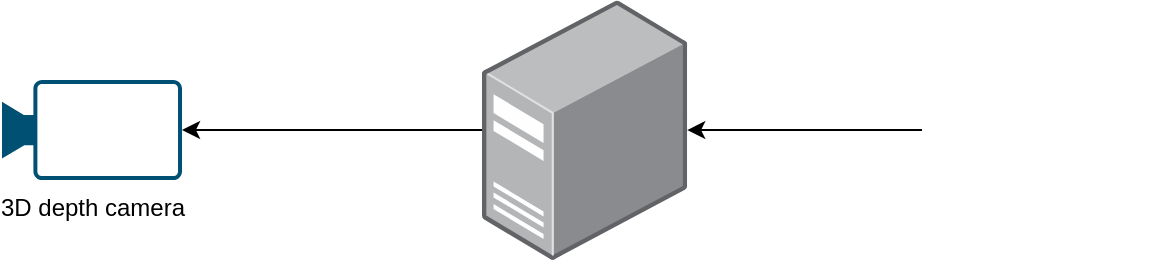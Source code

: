 <mxfile version="24.6.4" type="github">
  <diagram name="Page-1" id="QaQJAhQJtePihNZ4xS38">
    <mxGraphModel dx="896" dy="957" grid="1" gridSize="10" guides="1" tooltips="1" connect="1" arrows="1" fold="1" page="1" pageScale="1" pageWidth="850" pageHeight="1100" math="0" shadow="0">
      <root>
        <mxCell id="0" />
        <mxCell id="1" parent="0" />
        <mxCell id="kE2ouuulYcCgNS7bQLFN-9" style="edgeStyle=orthogonalEdgeStyle;rounded=0;orthogonalLoop=1;jettySize=auto;html=1;" edge="1" parent="1" source="kE2ouuulYcCgNS7bQLFN-1" target="kE2ouuulYcCgNS7bQLFN-8">
          <mxGeometry relative="1" as="geometry" />
        </mxCell>
        <mxCell id="kE2ouuulYcCgNS7bQLFN-1" value="" style="image;points=[];aspect=fixed;html=1;align=center;shadow=0;dashed=0;image=img/lib/allied_telesis/computer_and_terminals/Server_Desktop.svg;" vertex="1" parent="1">
          <mxGeometry x="290" y="150" width="102.6" height="130.05" as="geometry" />
        </mxCell>
        <mxCell id="kE2ouuulYcCgNS7bQLFN-3" style="edgeStyle=orthogonalEdgeStyle;rounded=0;orthogonalLoop=1;jettySize=auto;html=1;" edge="1" parent="1" source="kE2ouuulYcCgNS7bQLFN-2" target="kE2ouuulYcCgNS7bQLFN-1">
          <mxGeometry relative="1" as="geometry" />
        </mxCell>
        <mxCell id="kE2ouuulYcCgNS7bQLFN-2" value="" style="shape=image;html=1;verticalAlign=top;verticalLabelPosition=bottom;labelBackgroundColor=#ffffff;imageAspect=0;aspect=fixed;image=https://cdn1.iconfinder.com/data/icons/social-media-vol-3/24/_video-128.png;rotation=0;" vertex="1" parent="1">
          <mxGeometry x="510" y="155.03" width="120" height="120" as="geometry" />
        </mxCell>
        <mxCell id="kE2ouuulYcCgNS7bQLFN-8" value="3D depth camera" style="points=[[0,0.5,0],[0.19,0.02,0],[0.59,0,0],[0.985,0.02,0],[1,0.5,0],[0.985,0.98,0],[0.59,1,0],[0.19,0.98,0]];verticalLabelPosition=bottom;sketch=0;html=1;verticalAlign=top;aspect=fixed;align=center;pointerEvents=1;shape=mxgraph.cisco19.camera;fillColor=#005073;strokeColor=none;" vertex="1" parent="1">
          <mxGeometry x="50" y="190.03" width="90" height="50" as="geometry" />
        </mxCell>
      </root>
    </mxGraphModel>
  </diagram>
</mxfile>
